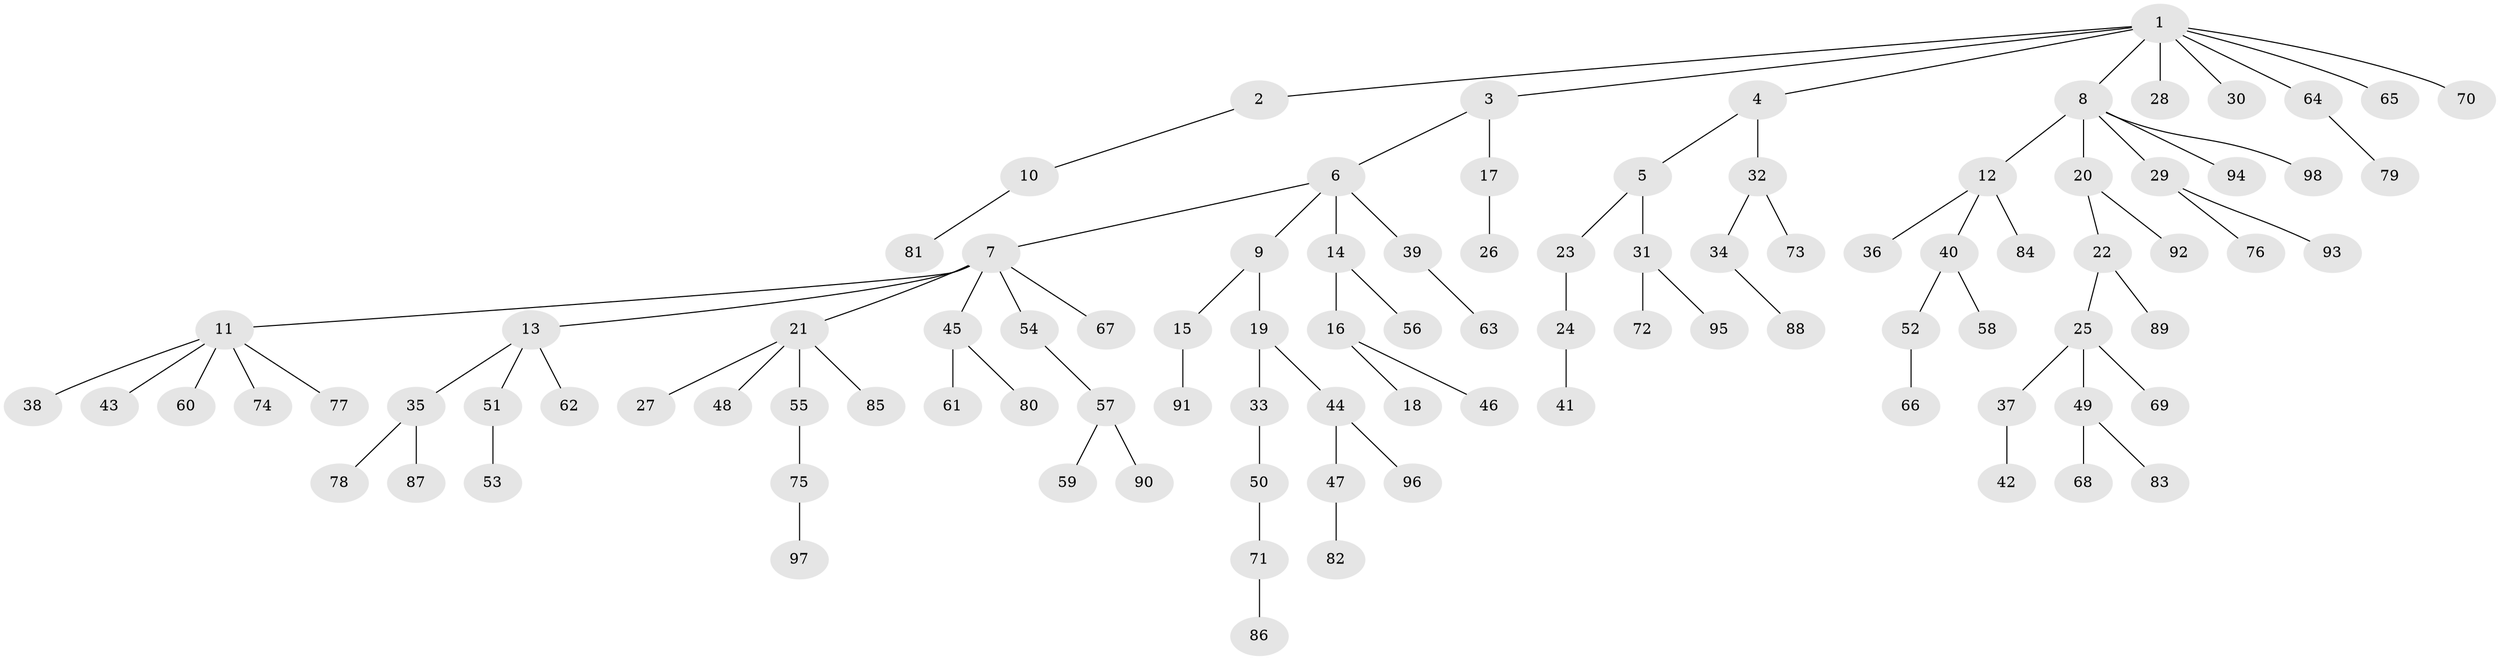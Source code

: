 // Generated by graph-tools (version 1.1) at 2025/02/03/09/25 03:02:16]
// undirected, 98 vertices, 97 edges
graph export_dot {
graph [start="1"]
  node [color=gray90,style=filled];
  1;
  2;
  3;
  4;
  5;
  6;
  7;
  8;
  9;
  10;
  11;
  12;
  13;
  14;
  15;
  16;
  17;
  18;
  19;
  20;
  21;
  22;
  23;
  24;
  25;
  26;
  27;
  28;
  29;
  30;
  31;
  32;
  33;
  34;
  35;
  36;
  37;
  38;
  39;
  40;
  41;
  42;
  43;
  44;
  45;
  46;
  47;
  48;
  49;
  50;
  51;
  52;
  53;
  54;
  55;
  56;
  57;
  58;
  59;
  60;
  61;
  62;
  63;
  64;
  65;
  66;
  67;
  68;
  69;
  70;
  71;
  72;
  73;
  74;
  75;
  76;
  77;
  78;
  79;
  80;
  81;
  82;
  83;
  84;
  85;
  86;
  87;
  88;
  89;
  90;
  91;
  92;
  93;
  94;
  95;
  96;
  97;
  98;
  1 -- 2;
  1 -- 3;
  1 -- 4;
  1 -- 8;
  1 -- 28;
  1 -- 30;
  1 -- 64;
  1 -- 65;
  1 -- 70;
  2 -- 10;
  3 -- 6;
  3 -- 17;
  4 -- 5;
  4 -- 32;
  5 -- 23;
  5 -- 31;
  6 -- 7;
  6 -- 9;
  6 -- 14;
  6 -- 39;
  7 -- 11;
  7 -- 13;
  7 -- 21;
  7 -- 45;
  7 -- 54;
  7 -- 67;
  8 -- 12;
  8 -- 20;
  8 -- 29;
  8 -- 94;
  8 -- 98;
  9 -- 15;
  9 -- 19;
  10 -- 81;
  11 -- 38;
  11 -- 43;
  11 -- 60;
  11 -- 74;
  11 -- 77;
  12 -- 36;
  12 -- 40;
  12 -- 84;
  13 -- 35;
  13 -- 51;
  13 -- 62;
  14 -- 16;
  14 -- 56;
  15 -- 91;
  16 -- 18;
  16 -- 46;
  17 -- 26;
  19 -- 33;
  19 -- 44;
  20 -- 22;
  20 -- 92;
  21 -- 27;
  21 -- 48;
  21 -- 55;
  21 -- 85;
  22 -- 25;
  22 -- 89;
  23 -- 24;
  24 -- 41;
  25 -- 37;
  25 -- 49;
  25 -- 69;
  29 -- 76;
  29 -- 93;
  31 -- 72;
  31 -- 95;
  32 -- 34;
  32 -- 73;
  33 -- 50;
  34 -- 88;
  35 -- 78;
  35 -- 87;
  37 -- 42;
  39 -- 63;
  40 -- 52;
  40 -- 58;
  44 -- 47;
  44 -- 96;
  45 -- 61;
  45 -- 80;
  47 -- 82;
  49 -- 68;
  49 -- 83;
  50 -- 71;
  51 -- 53;
  52 -- 66;
  54 -- 57;
  55 -- 75;
  57 -- 59;
  57 -- 90;
  64 -- 79;
  71 -- 86;
  75 -- 97;
}
